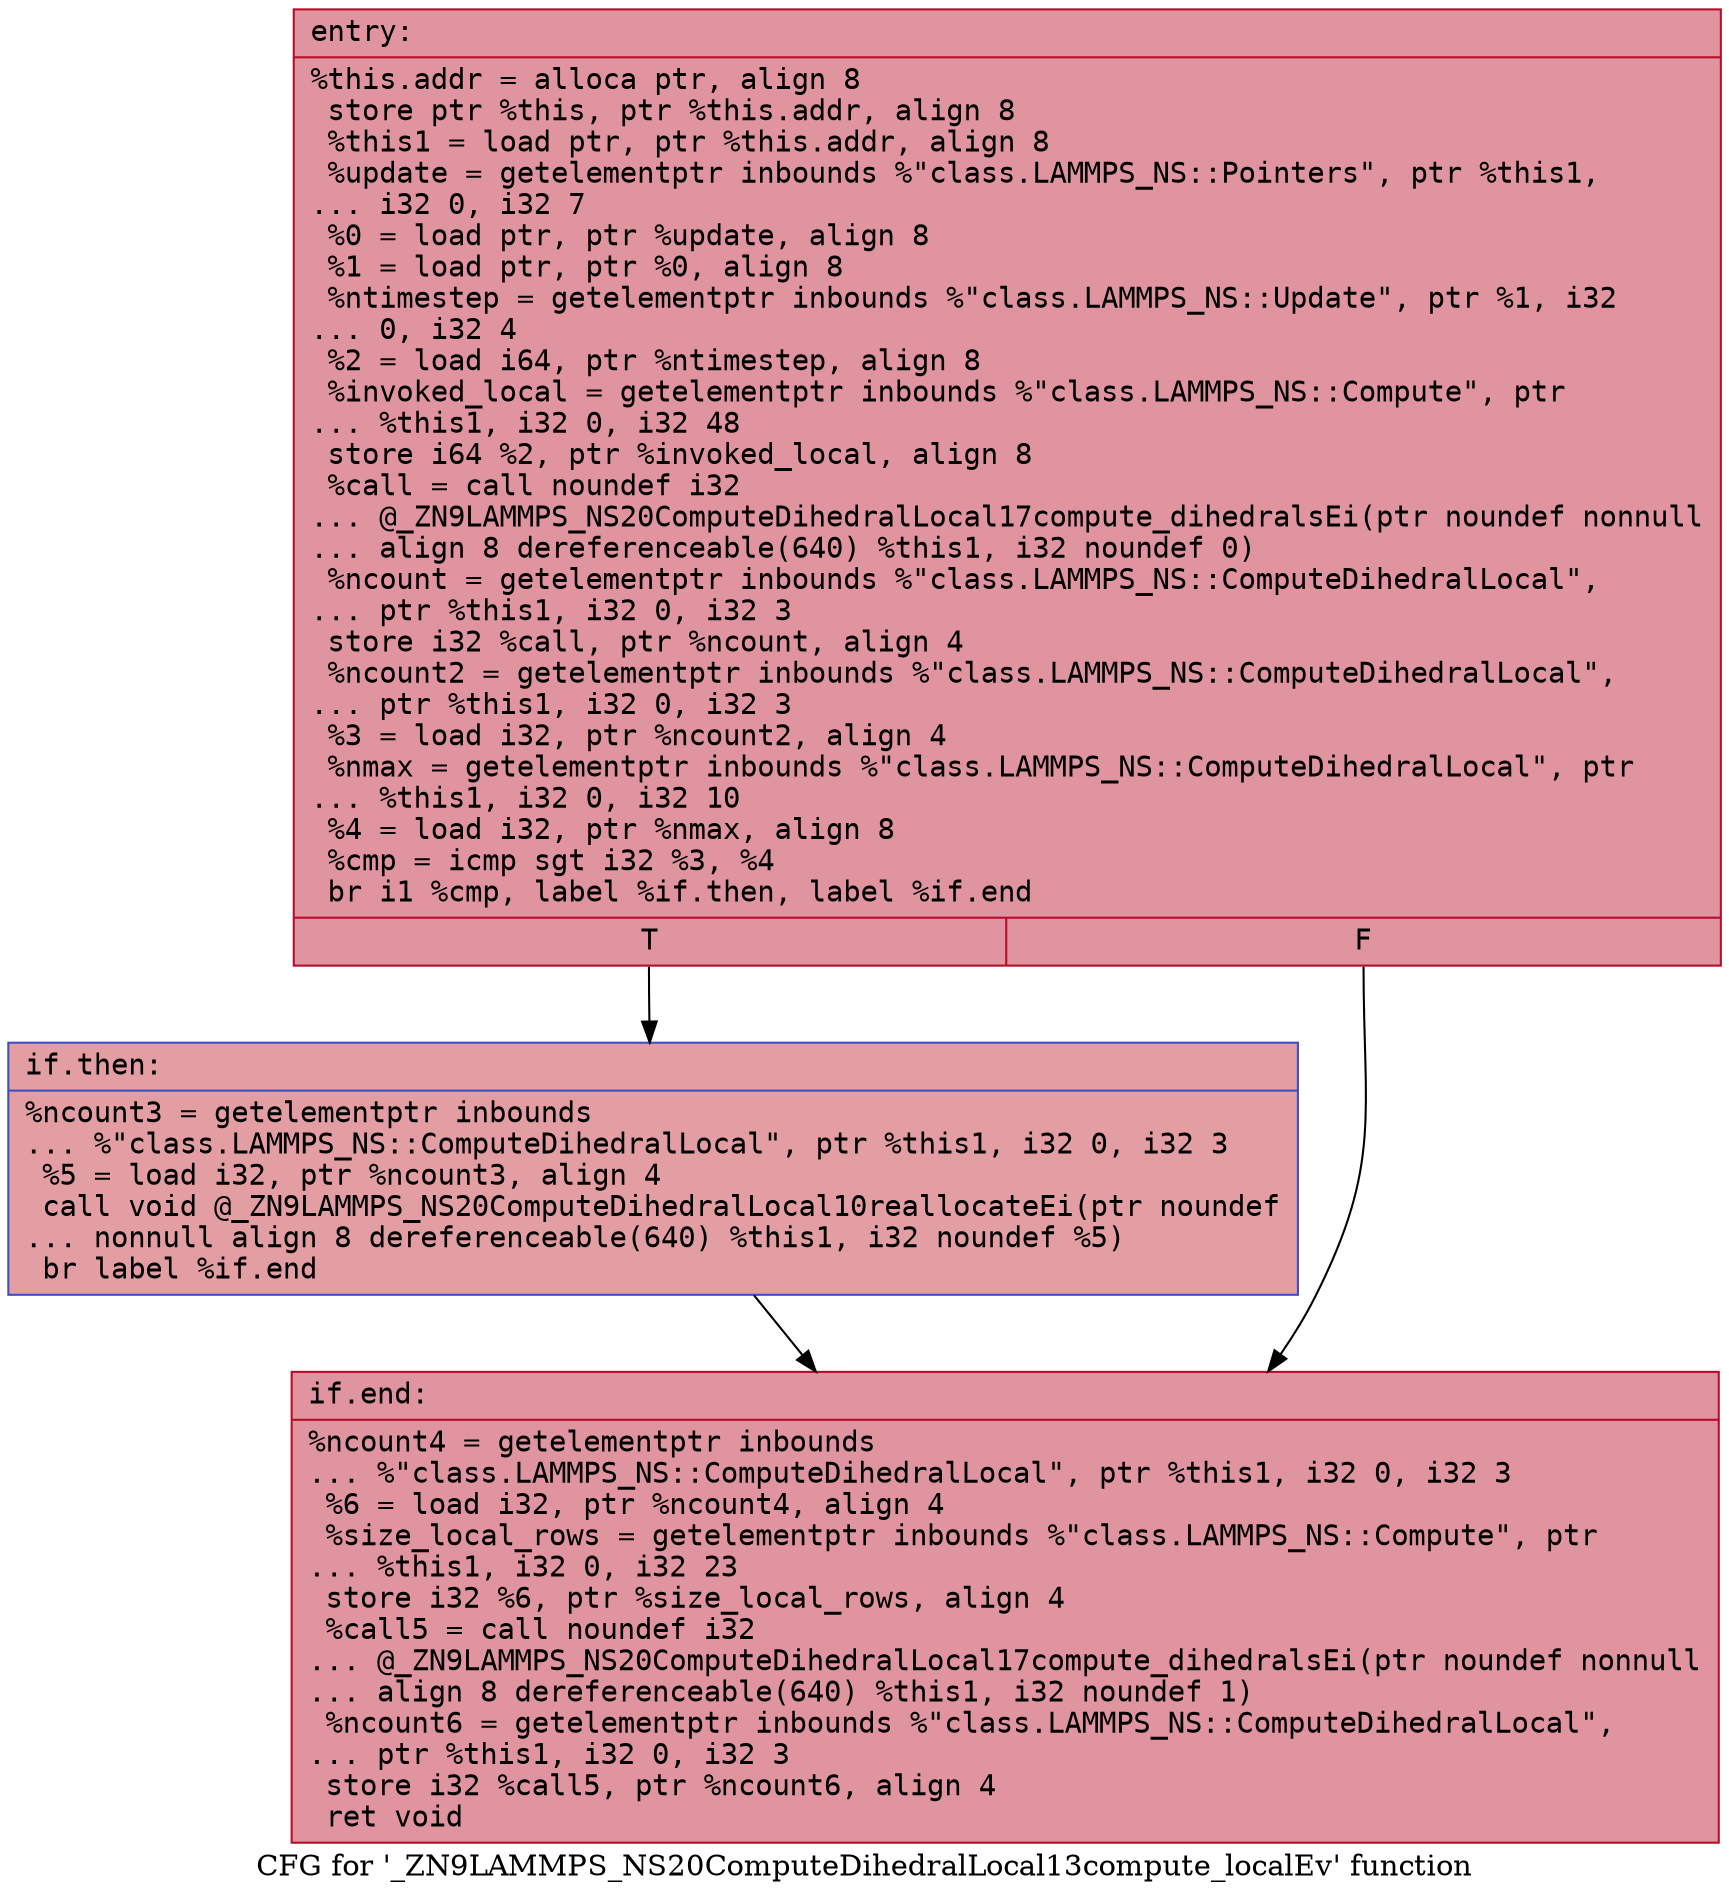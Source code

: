 digraph "CFG for '_ZN9LAMMPS_NS20ComputeDihedralLocal13compute_localEv' function" {
	label="CFG for '_ZN9LAMMPS_NS20ComputeDihedralLocal13compute_localEv' function";

	Node0x55b01e0c9880 [shape=record,color="#b70d28ff", style=filled, fillcolor="#b70d2870" fontname="Courier",label="{entry:\l|  %this.addr = alloca ptr, align 8\l  store ptr %this, ptr %this.addr, align 8\l  %this1 = load ptr, ptr %this.addr, align 8\l  %update = getelementptr inbounds %\"class.LAMMPS_NS::Pointers\", ptr %this1,\l... i32 0, i32 7\l  %0 = load ptr, ptr %update, align 8\l  %1 = load ptr, ptr %0, align 8\l  %ntimestep = getelementptr inbounds %\"class.LAMMPS_NS::Update\", ptr %1, i32\l... 0, i32 4\l  %2 = load i64, ptr %ntimestep, align 8\l  %invoked_local = getelementptr inbounds %\"class.LAMMPS_NS::Compute\", ptr\l... %this1, i32 0, i32 48\l  store i64 %2, ptr %invoked_local, align 8\l  %call = call noundef i32\l... @_ZN9LAMMPS_NS20ComputeDihedralLocal17compute_dihedralsEi(ptr noundef nonnull\l... align 8 dereferenceable(640) %this1, i32 noundef 0)\l  %ncount = getelementptr inbounds %\"class.LAMMPS_NS::ComputeDihedralLocal\",\l... ptr %this1, i32 0, i32 3\l  store i32 %call, ptr %ncount, align 4\l  %ncount2 = getelementptr inbounds %\"class.LAMMPS_NS::ComputeDihedralLocal\",\l... ptr %this1, i32 0, i32 3\l  %3 = load i32, ptr %ncount2, align 4\l  %nmax = getelementptr inbounds %\"class.LAMMPS_NS::ComputeDihedralLocal\", ptr\l... %this1, i32 0, i32 10\l  %4 = load i32, ptr %nmax, align 8\l  %cmp = icmp sgt i32 %3, %4\l  br i1 %cmp, label %if.then, label %if.end\l|{<s0>T|<s1>F}}"];
	Node0x55b01e0c9880:s0 -> Node0x55b01e0c9f30[tooltip="entry -> if.then\nProbability 50.00%" ];
	Node0x55b01e0c9880:s1 -> Node0x55b01e0ca760[tooltip="entry -> if.end\nProbability 50.00%" ];
	Node0x55b01e0c9f30 [shape=record,color="#3d50c3ff", style=filled, fillcolor="#be242e70" fontname="Courier",label="{if.then:\l|  %ncount3 = getelementptr inbounds\l... %\"class.LAMMPS_NS::ComputeDihedralLocal\", ptr %this1, i32 0, i32 3\l  %5 = load i32, ptr %ncount3, align 4\l  call void @_ZN9LAMMPS_NS20ComputeDihedralLocal10reallocateEi(ptr noundef\l... nonnull align 8 dereferenceable(640) %this1, i32 noundef %5)\l  br label %if.end\l}"];
	Node0x55b01e0c9f30 -> Node0x55b01e0ca760[tooltip="if.then -> if.end\nProbability 100.00%" ];
	Node0x55b01e0ca760 [shape=record,color="#b70d28ff", style=filled, fillcolor="#b70d2870" fontname="Courier",label="{if.end:\l|  %ncount4 = getelementptr inbounds\l... %\"class.LAMMPS_NS::ComputeDihedralLocal\", ptr %this1, i32 0, i32 3\l  %6 = load i32, ptr %ncount4, align 4\l  %size_local_rows = getelementptr inbounds %\"class.LAMMPS_NS::Compute\", ptr\l... %this1, i32 0, i32 23\l  store i32 %6, ptr %size_local_rows, align 4\l  %call5 = call noundef i32\l... @_ZN9LAMMPS_NS20ComputeDihedralLocal17compute_dihedralsEi(ptr noundef nonnull\l... align 8 dereferenceable(640) %this1, i32 noundef 1)\l  %ncount6 = getelementptr inbounds %\"class.LAMMPS_NS::ComputeDihedralLocal\",\l... ptr %this1, i32 0, i32 3\l  store i32 %call5, ptr %ncount6, align 4\l  ret void\l}"];
}
